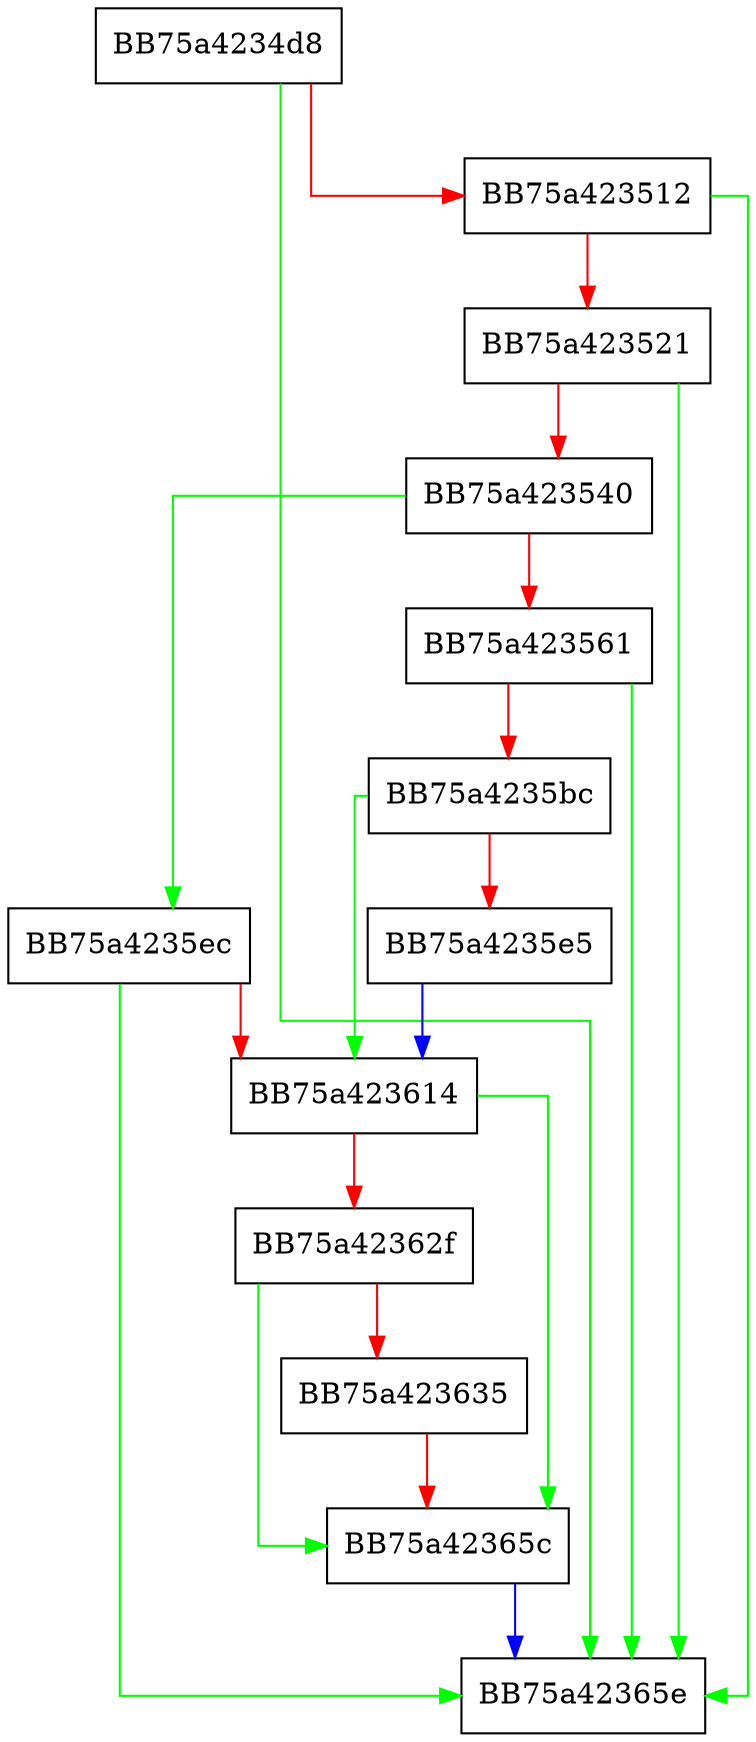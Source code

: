 digraph ResizeImage {
  node [shape="box"];
  graph [splines=ortho];
  BB75a4234d8 -> BB75a42365e [color="green"];
  BB75a4234d8 -> BB75a423512 [color="red"];
  BB75a423512 -> BB75a42365e [color="green"];
  BB75a423512 -> BB75a423521 [color="red"];
  BB75a423521 -> BB75a42365e [color="green"];
  BB75a423521 -> BB75a423540 [color="red"];
  BB75a423540 -> BB75a4235ec [color="green"];
  BB75a423540 -> BB75a423561 [color="red"];
  BB75a423561 -> BB75a42365e [color="green"];
  BB75a423561 -> BB75a4235bc [color="red"];
  BB75a4235bc -> BB75a423614 [color="green"];
  BB75a4235bc -> BB75a4235e5 [color="red"];
  BB75a4235e5 -> BB75a423614 [color="blue"];
  BB75a4235ec -> BB75a42365e [color="green"];
  BB75a4235ec -> BB75a423614 [color="red"];
  BB75a423614 -> BB75a42365c [color="green"];
  BB75a423614 -> BB75a42362f [color="red"];
  BB75a42362f -> BB75a42365c [color="green"];
  BB75a42362f -> BB75a423635 [color="red"];
  BB75a423635 -> BB75a42365c [color="red"];
  BB75a42365c -> BB75a42365e [color="blue"];
}